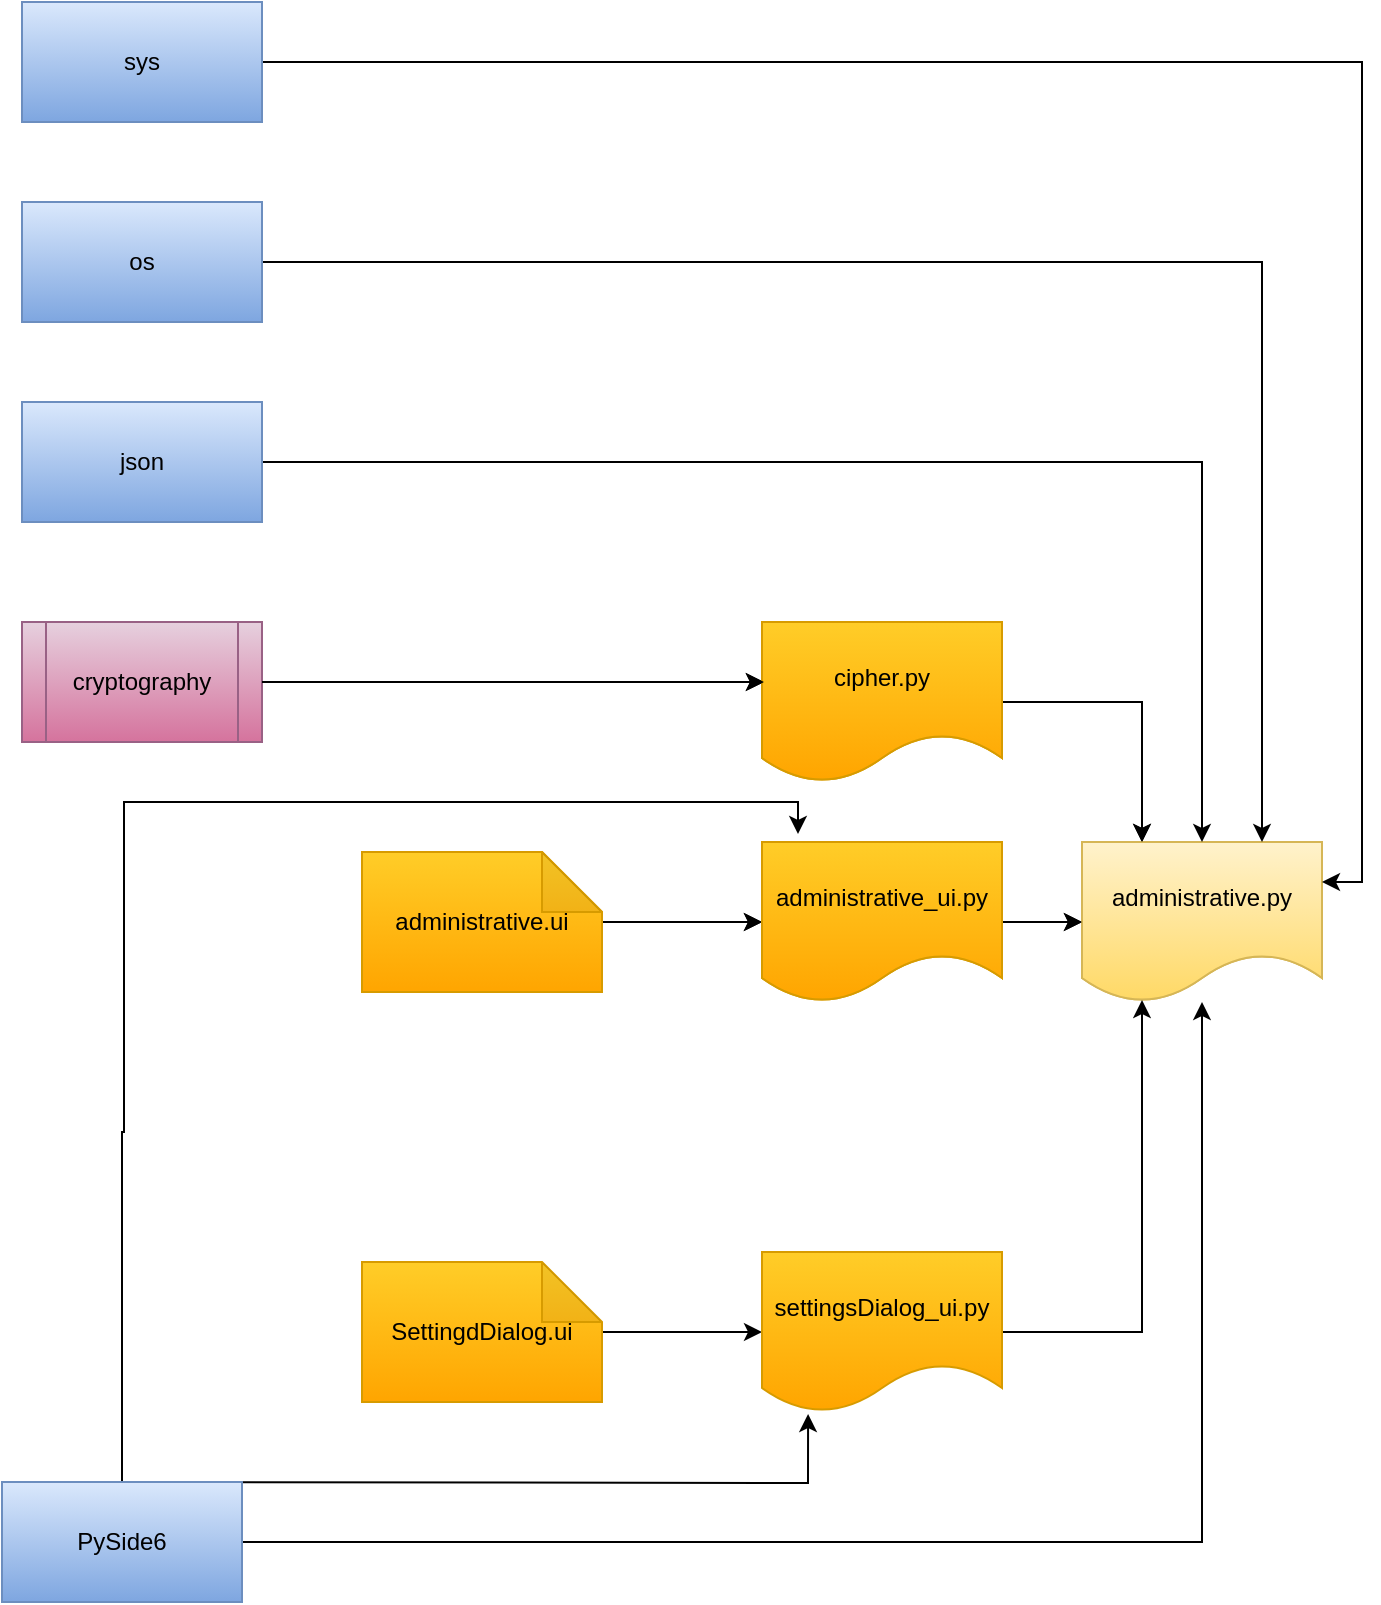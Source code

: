 <mxfile version="24.7.17">
  <diagram name="Sivu-1" id="S3V-3oTMrV3wkttXghbh">
    <mxGraphModel dx="1434" dy="956" grid="1" gridSize="10" guides="1" tooltips="1" connect="1" arrows="1" fold="1" page="1" pageScale="1" pageWidth="1169" pageHeight="827" math="0" shadow="0">
      <root>
        <mxCell id="0" />
        <mxCell id="1" parent="0" />
        <mxCell id="iajtI-PUkXcmTMDwEMEo-1" value="cryptography" style="shape=process;whiteSpace=wrap;html=1;backgroundOutline=1;fillColor=#e6d0de;gradientColor=#d5739d;strokeColor=#996185;" vertex="1" parent="1">
          <mxGeometry x="40" y="330" width="120" height="60" as="geometry" />
        </mxCell>
        <mxCell id="iajtI-PUkXcmTMDwEMEo-3" value="administrative.py" style="shape=document;whiteSpace=wrap;html=1;boundedLbl=1;fillColor=#fff2cc;strokeColor=#d6b656;gradientColor=#ffd966;" vertex="1" parent="1">
          <mxGeometry x="570" y="440" width="120" height="80" as="geometry" />
        </mxCell>
        <mxCell id="iajtI-PUkXcmTMDwEMEo-13" style="edgeStyle=orthogonalEdgeStyle;rounded=0;orthogonalLoop=1;jettySize=auto;html=1;entryX=0;entryY=0.5;entryDx=0;entryDy=0;" edge="1" parent="1" source="iajtI-PUkXcmTMDwEMEo-5" target="iajtI-PUkXcmTMDwEMEo-6">
          <mxGeometry relative="1" as="geometry" />
        </mxCell>
        <mxCell id="iajtI-PUkXcmTMDwEMEo-5" value="administrative.ui" style="shape=note;whiteSpace=wrap;html=1;backgroundOutline=1;darkOpacity=0.05;fillColor=#ffcd28;gradientColor=#ffa500;strokeColor=#d79b00;" vertex="1" parent="1">
          <mxGeometry x="210" y="445" width="120" height="70" as="geometry" />
        </mxCell>
        <mxCell id="iajtI-PUkXcmTMDwEMEo-12" style="edgeStyle=orthogonalEdgeStyle;rounded=0;orthogonalLoop=1;jettySize=auto;html=1;entryX=0;entryY=0.5;entryDx=0;entryDy=0;" edge="1" parent="1" source="iajtI-PUkXcmTMDwEMEo-6" target="iajtI-PUkXcmTMDwEMEo-3">
          <mxGeometry relative="1" as="geometry" />
        </mxCell>
        <mxCell id="iajtI-PUkXcmTMDwEMEo-6" value="administrative_ui.py" style="shape=document;whiteSpace=wrap;html=1;boundedLbl=1;fillColor=#ffcd28;strokeColor=#d79b00;gradientColor=#ffa500;" vertex="1" parent="1">
          <mxGeometry x="410" y="440" width="120" height="80" as="geometry" />
        </mxCell>
        <mxCell id="iajtI-PUkXcmTMDwEMEo-11" style="edgeStyle=orthogonalEdgeStyle;rounded=0;orthogonalLoop=1;jettySize=auto;html=1;entryX=0.25;entryY=0;entryDx=0;entryDy=0;" edge="1" parent="1" source="iajtI-PUkXcmTMDwEMEo-7" target="iajtI-PUkXcmTMDwEMEo-3">
          <mxGeometry relative="1" as="geometry" />
        </mxCell>
        <mxCell id="iajtI-PUkXcmTMDwEMEo-7" value="cipher.py" style="shape=document;whiteSpace=wrap;html=1;boundedLbl=1;fillColor=#ffcd28;strokeColor=#d79b00;gradientColor=#ffa500;" vertex="1" parent="1">
          <mxGeometry x="410" y="330" width="120" height="80" as="geometry" />
        </mxCell>
        <mxCell id="iajtI-PUkXcmTMDwEMEo-10" style="edgeStyle=orthogonalEdgeStyle;rounded=0;orthogonalLoop=1;jettySize=auto;html=1;entryX=0.008;entryY=0.375;entryDx=0;entryDy=0;entryPerimeter=0;" edge="1" parent="1" source="iajtI-PUkXcmTMDwEMEo-1" target="iajtI-PUkXcmTMDwEMEo-7">
          <mxGeometry relative="1" as="geometry" />
        </mxCell>
        <mxCell id="iajtI-PUkXcmTMDwEMEo-16" value="cryptography" style="shape=process;whiteSpace=wrap;html=1;backgroundOutline=1;fillColor=#e6d0de;gradientColor=#d5739d;strokeColor=#996185;" vertex="1" parent="1">
          <mxGeometry x="40" y="330" width="120" height="60" as="geometry" />
        </mxCell>
        <mxCell id="iajtI-PUkXcmTMDwEMEo-35" style="edgeStyle=orthogonalEdgeStyle;rounded=0;orthogonalLoop=1;jettySize=auto;html=1;" edge="1" parent="1" source="iajtI-PUkXcmTMDwEMEo-17" target="iajtI-PUkXcmTMDwEMEo-18">
          <mxGeometry relative="1" as="geometry" />
        </mxCell>
        <mxCell id="iajtI-PUkXcmTMDwEMEo-41" style="edgeStyle=orthogonalEdgeStyle;rounded=0;orthogonalLoop=1;jettySize=auto;html=1;entryX=0.192;entryY=1.013;entryDx=0;entryDy=0;entryPerimeter=0;" edge="1" parent="1" target="iajtI-PUkXcmTMDwEMEo-28">
          <mxGeometry relative="1" as="geometry">
            <mxPoint x="99.5" y="430" as="targetPoint" />
            <mxPoint x="99.5" y="760" as="sourcePoint" />
          </mxGeometry>
        </mxCell>
        <mxCell id="iajtI-PUkXcmTMDwEMEo-42" style="edgeStyle=orthogonalEdgeStyle;rounded=0;orthogonalLoop=1;jettySize=auto;html=1;entryX=0.15;entryY=-0.05;entryDx=0;entryDy=0;entryPerimeter=0;" edge="1" parent="1" source="iajtI-PUkXcmTMDwEMEo-17" target="iajtI-PUkXcmTMDwEMEo-22">
          <mxGeometry relative="1" as="geometry">
            <mxPoint x="430" y="420" as="targetPoint" />
            <Array as="points">
              <mxPoint x="90" y="585" />
              <mxPoint x="91" y="585" />
              <mxPoint x="91" y="420" />
              <mxPoint x="428" y="420" />
            </Array>
          </mxGeometry>
        </mxCell>
        <mxCell id="iajtI-PUkXcmTMDwEMEo-17" value="PySide6" style="rounded=0;whiteSpace=wrap;html=1;fillColor=#dae8fc;gradientColor=#7ea6e0;strokeColor=#6c8ebf;" vertex="1" parent="1">
          <mxGeometry x="30" y="760" width="120" height="60" as="geometry" />
        </mxCell>
        <mxCell id="iajtI-PUkXcmTMDwEMEo-18" value="administrative.py" style="shape=document;whiteSpace=wrap;html=1;boundedLbl=1;fillColor=#fff2cc;strokeColor=#d6b656;gradientColor=#ffd966;" vertex="1" parent="1">
          <mxGeometry x="570" y="440" width="120" height="80" as="geometry" />
        </mxCell>
        <mxCell id="iajtI-PUkXcmTMDwEMEo-19" style="edgeStyle=orthogonalEdgeStyle;rounded=0;orthogonalLoop=1;jettySize=auto;html=1;entryX=0;entryY=0.5;entryDx=0;entryDy=0;" edge="1" parent="1" source="iajtI-PUkXcmTMDwEMEo-20" target="iajtI-PUkXcmTMDwEMEo-22">
          <mxGeometry relative="1" as="geometry" />
        </mxCell>
        <mxCell id="iajtI-PUkXcmTMDwEMEo-20" value="administrative.ui" style="shape=note;whiteSpace=wrap;html=1;backgroundOutline=1;darkOpacity=0.05;fillColor=#ffcd28;gradientColor=#ffa500;strokeColor=#d79b00;" vertex="1" parent="1">
          <mxGeometry x="210" y="445" width="120" height="70" as="geometry" />
        </mxCell>
        <mxCell id="iajtI-PUkXcmTMDwEMEo-21" style="edgeStyle=orthogonalEdgeStyle;rounded=0;orthogonalLoop=1;jettySize=auto;html=1;entryX=0;entryY=0.5;entryDx=0;entryDy=0;" edge="1" parent="1" source="iajtI-PUkXcmTMDwEMEo-22" target="iajtI-PUkXcmTMDwEMEo-18">
          <mxGeometry relative="1" as="geometry" />
        </mxCell>
        <mxCell id="iajtI-PUkXcmTMDwEMEo-22" value="administrative_ui.py" style="shape=document;whiteSpace=wrap;html=1;boundedLbl=1;fillColor=#ffcd28;strokeColor=#d79b00;gradientColor=#ffa500;" vertex="1" parent="1">
          <mxGeometry x="410" y="440" width="120" height="80" as="geometry" />
        </mxCell>
        <mxCell id="iajtI-PUkXcmTMDwEMEo-23" style="edgeStyle=orthogonalEdgeStyle;rounded=0;orthogonalLoop=1;jettySize=auto;html=1;entryX=0.25;entryY=0;entryDx=0;entryDy=0;" edge="1" parent="1" source="iajtI-PUkXcmTMDwEMEo-24" target="iajtI-PUkXcmTMDwEMEo-18">
          <mxGeometry relative="1" as="geometry" />
        </mxCell>
        <mxCell id="iajtI-PUkXcmTMDwEMEo-24" value="cipher.py" style="shape=document;whiteSpace=wrap;html=1;boundedLbl=1;fillColor=#ffcd28;strokeColor=#d79b00;gradientColor=#ffa500;" vertex="1" parent="1">
          <mxGeometry x="410" y="330" width="120" height="80" as="geometry" />
        </mxCell>
        <mxCell id="iajtI-PUkXcmTMDwEMEo-25" style="edgeStyle=orthogonalEdgeStyle;rounded=0;orthogonalLoop=1;jettySize=auto;html=1;entryX=0;entryY=0.5;entryDx=0;entryDy=0;" edge="1" parent="1" source="iajtI-PUkXcmTMDwEMEo-26" target="iajtI-PUkXcmTMDwEMEo-28">
          <mxGeometry relative="1" as="geometry" />
        </mxCell>
        <mxCell id="iajtI-PUkXcmTMDwEMEo-26" value="SettingdDialog.ui" style="shape=note;whiteSpace=wrap;html=1;backgroundOutline=1;darkOpacity=0.05;fillColor=#ffcd28;gradientColor=#ffa500;strokeColor=#d79b00;" vertex="1" parent="1">
          <mxGeometry x="210" y="650" width="120" height="70" as="geometry" />
        </mxCell>
        <mxCell id="iajtI-PUkXcmTMDwEMEo-27" style="edgeStyle=orthogonalEdgeStyle;rounded=0;orthogonalLoop=1;jettySize=auto;html=1;entryX=0.25;entryY=0.988;entryDx=0;entryDy=0;entryPerimeter=0;" edge="1" parent="1" source="iajtI-PUkXcmTMDwEMEo-28" target="iajtI-PUkXcmTMDwEMEo-18">
          <mxGeometry relative="1" as="geometry" />
        </mxCell>
        <mxCell id="iajtI-PUkXcmTMDwEMEo-28" value="settingsDialog_ui.py" style="shape=document;whiteSpace=wrap;html=1;boundedLbl=1;fillColor=#ffcd28;strokeColor=#d79b00;gradientColor=#ffa500;" vertex="1" parent="1">
          <mxGeometry x="410" y="645" width="120" height="80" as="geometry" />
        </mxCell>
        <mxCell id="iajtI-PUkXcmTMDwEMEo-29" style="edgeStyle=orthogonalEdgeStyle;rounded=0;orthogonalLoop=1;jettySize=auto;html=1;entryX=0.008;entryY=0.375;entryDx=0;entryDy=0;entryPerimeter=0;" edge="1" parent="1" source="iajtI-PUkXcmTMDwEMEo-16" target="iajtI-PUkXcmTMDwEMEo-24">
          <mxGeometry relative="1" as="geometry" />
        </mxCell>
        <mxCell id="iajtI-PUkXcmTMDwEMEo-36" style="edgeStyle=orthogonalEdgeStyle;rounded=0;orthogonalLoop=1;jettySize=auto;html=1;entryX=0.5;entryY=0;entryDx=0;entryDy=0;" edge="1" parent="1" source="iajtI-PUkXcmTMDwEMEo-30" target="iajtI-PUkXcmTMDwEMEo-18">
          <mxGeometry relative="1" as="geometry" />
        </mxCell>
        <mxCell id="iajtI-PUkXcmTMDwEMEo-30" value="json" style="rounded=0;whiteSpace=wrap;html=1;fillColor=#dae8fc;gradientColor=#7ea6e0;strokeColor=#6c8ebf;" vertex="1" parent="1">
          <mxGeometry x="40" y="220" width="120" height="60" as="geometry" />
        </mxCell>
        <mxCell id="iajtI-PUkXcmTMDwEMEo-43" style="edgeStyle=orthogonalEdgeStyle;rounded=0;orthogonalLoop=1;jettySize=auto;html=1;entryX=0.75;entryY=0;entryDx=0;entryDy=0;" edge="1" parent="1" source="iajtI-PUkXcmTMDwEMEo-31" target="iajtI-PUkXcmTMDwEMEo-18">
          <mxGeometry relative="1" as="geometry" />
        </mxCell>
        <mxCell id="iajtI-PUkXcmTMDwEMEo-31" value="os" style="rounded=0;whiteSpace=wrap;html=1;fillColor=#dae8fc;gradientColor=#7ea6e0;strokeColor=#6c8ebf;" vertex="1" parent="1">
          <mxGeometry x="40" y="120" width="120" height="60" as="geometry" />
        </mxCell>
        <mxCell id="iajtI-PUkXcmTMDwEMEo-44" style="edgeStyle=orthogonalEdgeStyle;rounded=0;orthogonalLoop=1;jettySize=auto;html=1;entryX=1;entryY=0.25;entryDx=0;entryDy=0;" edge="1" parent="1" source="iajtI-PUkXcmTMDwEMEo-32" target="iajtI-PUkXcmTMDwEMEo-18">
          <mxGeometry relative="1" as="geometry" />
        </mxCell>
        <mxCell id="iajtI-PUkXcmTMDwEMEo-32" value="sys" style="rounded=0;whiteSpace=wrap;html=1;fillColor=#dae8fc;gradientColor=#7ea6e0;strokeColor=#6c8ebf;" vertex="1" parent="1">
          <mxGeometry x="40" y="20" width="120" height="60" as="geometry" />
        </mxCell>
      </root>
    </mxGraphModel>
  </diagram>
</mxfile>
